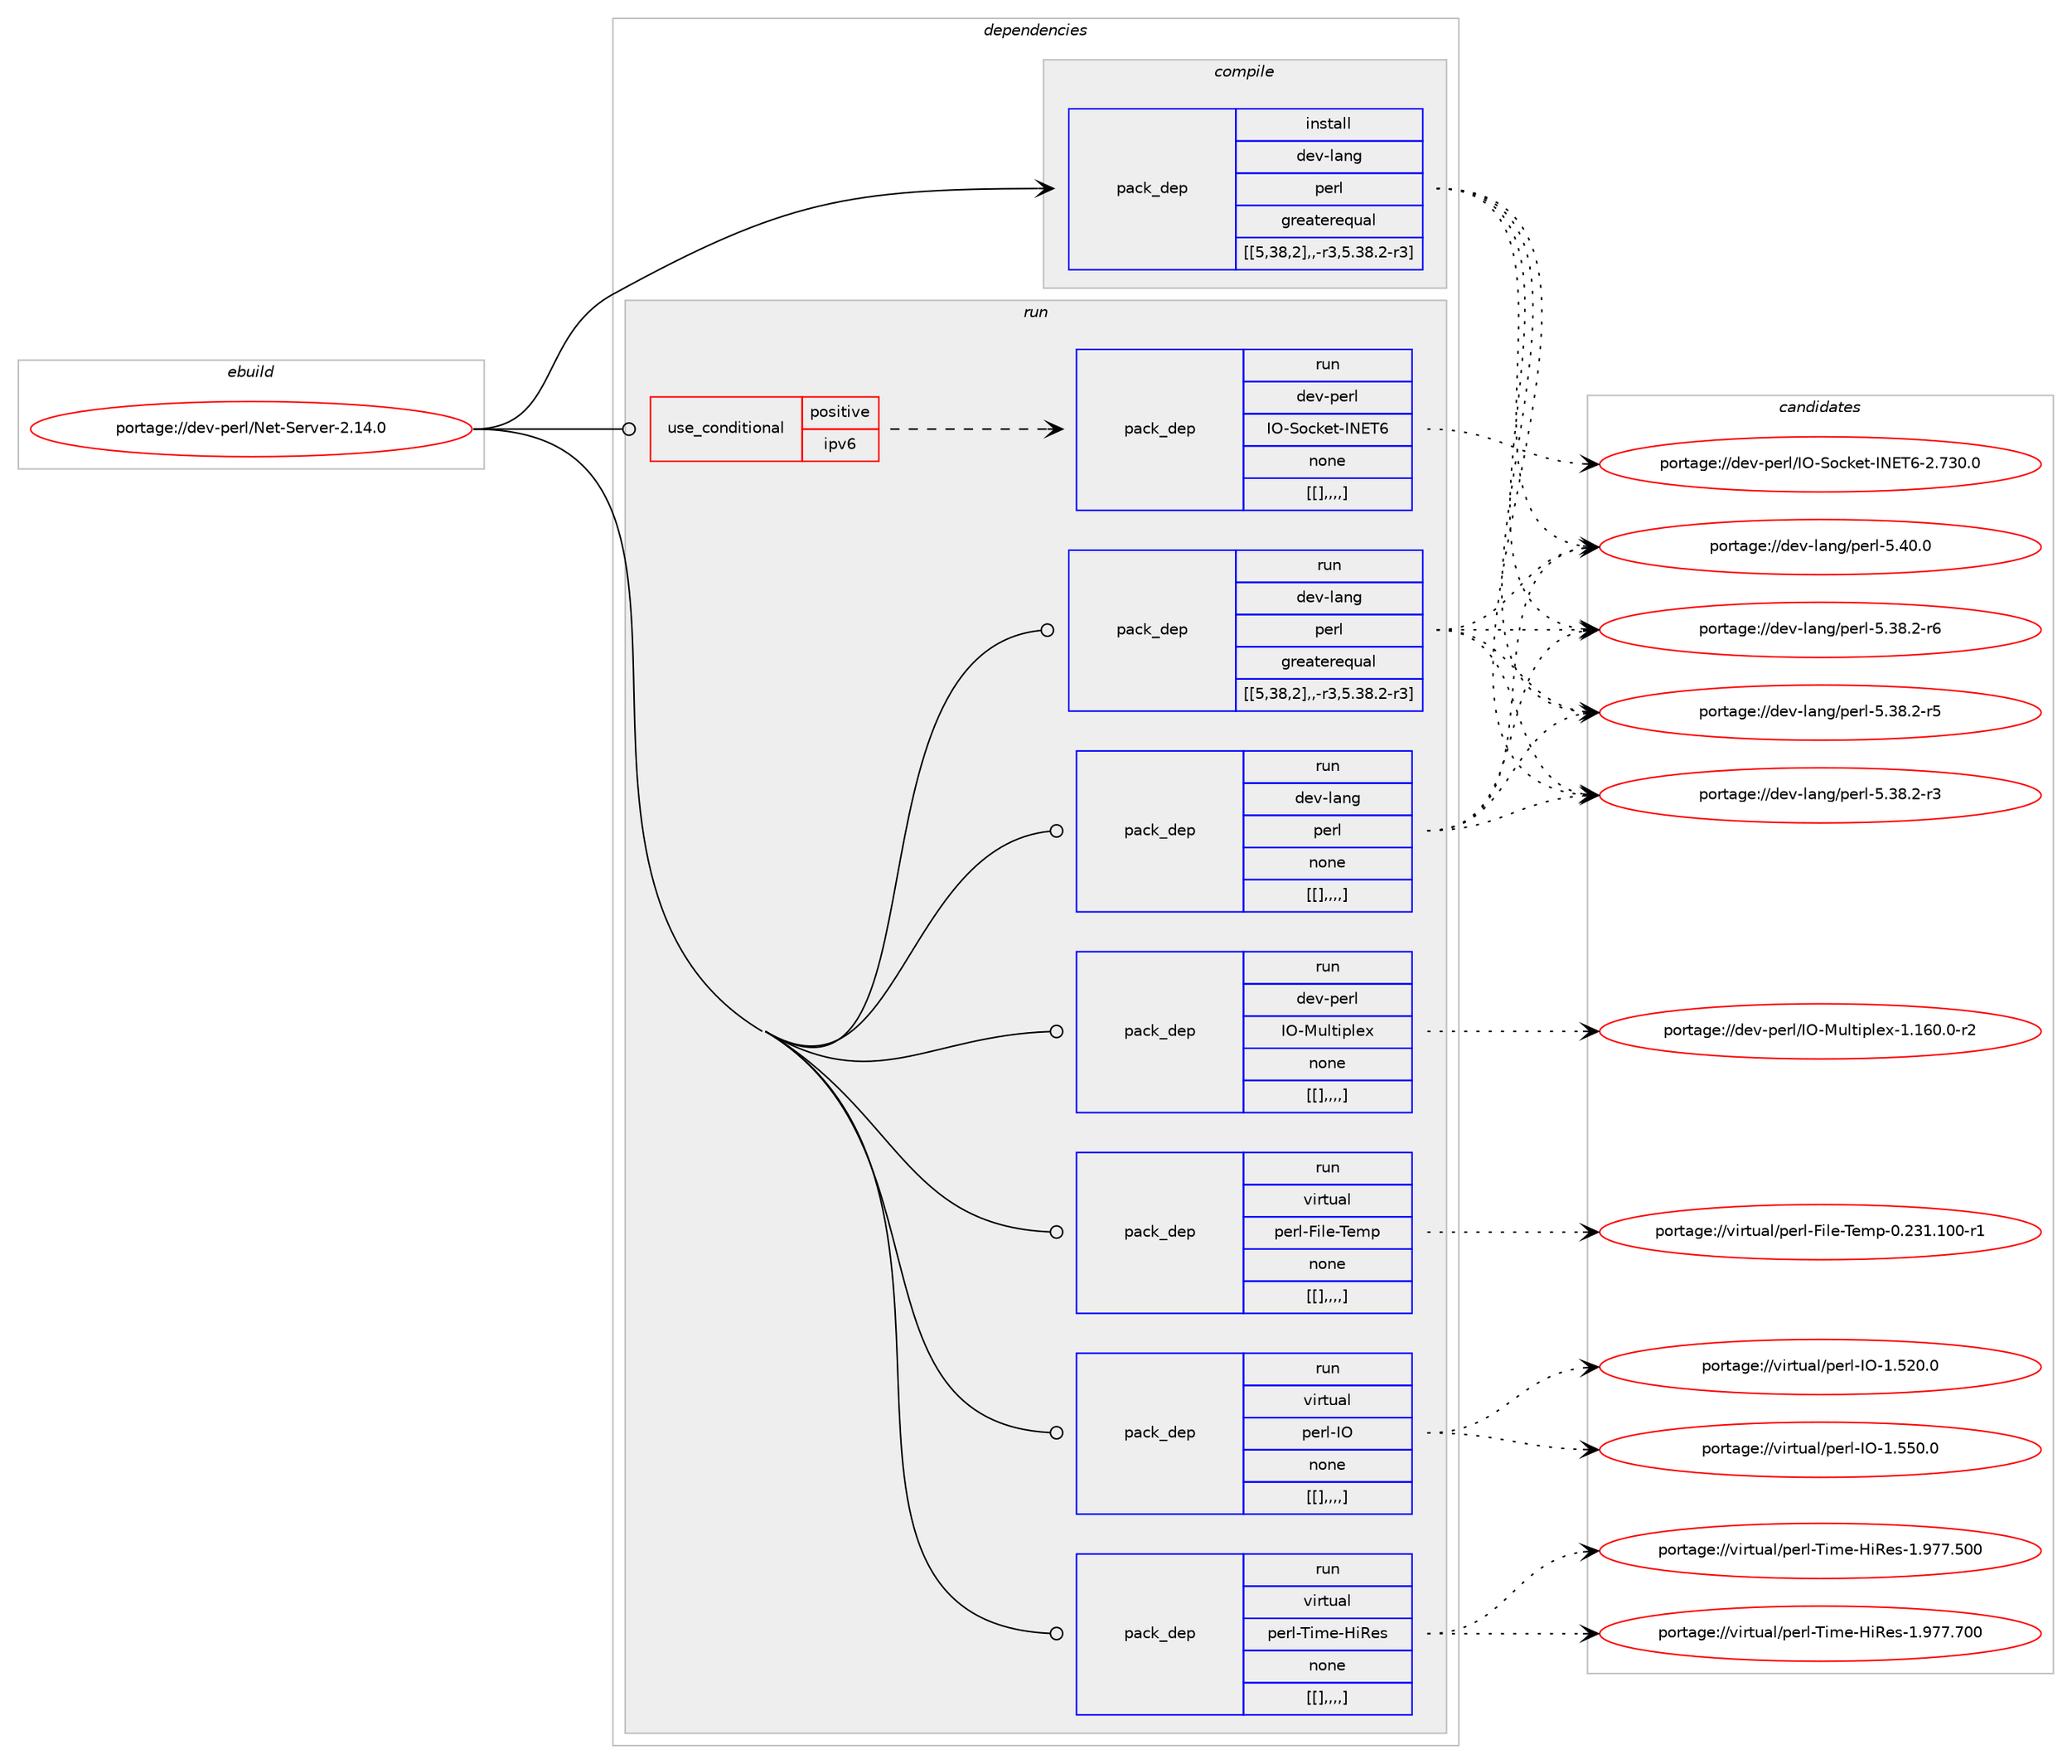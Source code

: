 digraph prolog {

# *************
# Graph options
# *************

newrank=true;
concentrate=true;
compound=true;
graph [rankdir=LR,fontname=Helvetica,fontsize=10,ranksep=1.5];#, ranksep=2.5, nodesep=0.2];
edge  [arrowhead=vee];
node  [fontname=Helvetica,fontsize=10];

# **********
# The ebuild
# **********

subgraph cluster_leftcol {
color=gray;
label=<<i>ebuild</i>>;
id [label="portage://dev-perl/Net-Server-2.14.0", color=red, width=4, href="../dev-perl/Net-Server-2.14.0.svg"];
}

# ****************
# The dependencies
# ****************

subgraph cluster_midcol {
color=gray;
label=<<i>dependencies</i>>;
subgraph cluster_compile {
fillcolor="#eeeeee";
style=filled;
label=<<i>compile</i>>;
subgraph pack103585 {
dependency135242 [label=<<TABLE BORDER="0" CELLBORDER="1" CELLSPACING="0" CELLPADDING="4" WIDTH="220"><TR><TD ROWSPAN="6" CELLPADDING="30">pack_dep</TD></TR><TR><TD WIDTH="110">install</TD></TR><TR><TD>dev-lang</TD></TR><TR><TD>perl</TD></TR><TR><TD>greaterequal</TD></TR><TR><TD>[[5,38,2],,-r3,5.38.2-r3]</TD></TR></TABLE>>, shape=none, color=blue];
}
id:e -> dependency135242:w [weight=20,style="solid",arrowhead="vee"];
}
subgraph cluster_compileandrun {
fillcolor="#eeeeee";
style=filled;
label=<<i>compile and run</i>>;
}
subgraph cluster_run {
fillcolor="#eeeeee";
style=filled;
label=<<i>run</i>>;
subgraph cond30473 {
dependency135243 [label=<<TABLE BORDER="0" CELLBORDER="1" CELLSPACING="0" CELLPADDING="4"><TR><TD ROWSPAN="3" CELLPADDING="10">use_conditional</TD></TR><TR><TD>positive</TD></TR><TR><TD>ipv6</TD></TR></TABLE>>, shape=none, color=red];
subgraph pack103586 {
dependency135244 [label=<<TABLE BORDER="0" CELLBORDER="1" CELLSPACING="0" CELLPADDING="4" WIDTH="220"><TR><TD ROWSPAN="6" CELLPADDING="30">pack_dep</TD></TR><TR><TD WIDTH="110">run</TD></TR><TR><TD>dev-perl</TD></TR><TR><TD>IO-Socket-INET6</TD></TR><TR><TD>none</TD></TR><TR><TD>[[],,,,]</TD></TR></TABLE>>, shape=none, color=blue];
}
dependency135243:e -> dependency135244:w [weight=20,style="dashed",arrowhead="vee"];
}
id:e -> dependency135243:w [weight=20,style="solid",arrowhead="odot"];
subgraph pack103587 {
dependency135245 [label=<<TABLE BORDER="0" CELLBORDER="1" CELLSPACING="0" CELLPADDING="4" WIDTH="220"><TR><TD ROWSPAN="6" CELLPADDING="30">pack_dep</TD></TR><TR><TD WIDTH="110">run</TD></TR><TR><TD>dev-lang</TD></TR><TR><TD>perl</TD></TR><TR><TD>greaterequal</TD></TR><TR><TD>[[5,38,2],,-r3,5.38.2-r3]</TD></TR></TABLE>>, shape=none, color=blue];
}
id:e -> dependency135245:w [weight=20,style="solid",arrowhead="odot"];
subgraph pack103588 {
dependency135246 [label=<<TABLE BORDER="0" CELLBORDER="1" CELLSPACING="0" CELLPADDING="4" WIDTH="220"><TR><TD ROWSPAN="6" CELLPADDING="30">pack_dep</TD></TR><TR><TD WIDTH="110">run</TD></TR><TR><TD>dev-lang</TD></TR><TR><TD>perl</TD></TR><TR><TD>none</TD></TR><TR><TD>[[],,,,]</TD></TR></TABLE>>, shape=none, color=blue];
}
id:e -> dependency135246:w [weight=20,style="solid",arrowhead="odot"];
subgraph pack103589 {
dependency135247 [label=<<TABLE BORDER="0" CELLBORDER="1" CELLSPACING="0" CELLPADDING="4" WIDTH="220"><TR><TD ROWSPAN="6" CELLPADDING="30">pack_dep</TD></TR><TR><TD WIDTH="110">run</TD></TR><TR><TD>dev-perl</TD></TR><TR><TD>IO-Multiplex</TD></TR><TR><TD>none</TD></TR><TR><TD>[[],,,,]</TD></TR></TABLE>>, shape=none, color=blue];
}
id:e -> dependency135247:w [weight=20,style="solid",arrowhead="odot"];
subgraph pack103590 {
dependency135248 [label=<<TABLE BORDER="0" CELLBORDER="1" CELLSPACING="0" CELLPADDING="4" WIDTH="220"><TR><TD ROWSPAN="6" CELLPADDING="30">pack_dep</TD></TR><TR><TD WIDTH="110">run</TD></TR><TR><TD>virtual</TD></TR><TR><TD>perl-File-Temp</TD></TR><TR><TD>none</TD></TR><TR><TD>[[],,,,]</TD></TR></TABLE>>, shape=none, color=blue];
}
id:e -> dependency135248:w [weight=20,style="solid",arrowhead="odot"];
subgraph pack103591 {
dependency135249 [label=<<TABLE BORDER="0" CELLBORDER="1" CELLSPACING="0" CELLPADDING="4" WIDTH="220"><TR><TD ROWSPAN="6" CELLPADDING="30">pack_dep</TD></TR><TR><TD WIDTH="110">run</TD></TR><TR><TD>virtual</TD></TR><TR><TD>perl-IO</TD></TR><TR><TD>none</TD></TR><TR><TD>[[],,,,]</TD></TR></TABLE>>, shape=none, color=blue];
}
id:e -> dependency135249:w [weight=20,style="solid",arrowhead="odot"];
subgraph pack103592 {
dependency135250 [label=<<TABLE BORDER="0" CELLBORDER="1" CELLSPACING="0" CELLPADDING="4" WIDTH="220"><TR><TD ROWSPAN="6" CELLPADDING="30">pack_dep</TD></TR><TR><TD WIDTH="110">run</TD></TR><TR><TD>virtual</TD></TR><TR><TD>perl-Time-HiRes</TD></TR><TR><TD>none</TD></TR><TR><TD>[[],,,,]</TD></TR></TABLE>>, shape=none, color=blue];
}
id:e -> dependency135250:w [weight=20,style="solid",arrowhead="odot"];
}
}

# **************
# The candidates
# **************

subgraph cluster_choices {
rank=same;
color=gray;
label=<<i>candidates</i>>;

subgraph choice103585 {
color=black;
nodesep=1;
choice10010111845108971101034711210111410845534652484648 [label="portage://dev-lang/perl-5.40.0", color=red, width=4,href="../dev-lang/perl-5.40.0.svg"];
choice100101118451089711010347112101114108455346515646504511454 [label="portage://dev-lang/perl-5.38.2-r6", color=red, width=4,href="../dev-lang/perl-5.38.2-r6.svg"];
choice100101118451089711010347112101114108455346515646504511453 [label="portage://dev-lang/perl-5.38.2-r5", color=red, width=4,href="../dev-lang/perl-5.38.2-r5.svg"];
choice100101118451089711010347112101114108455346515646504511451 [label="portage://dev-lang/perl-5.38.2-r3", color=red, width=4,href="../dev-lang/perl-5.38.2-r3.svg"];
dependency135242:e -> choice10010111845108971101034711210111410845534652484648:w [style=dotted,weight="100"];
dependency135242:e -> choice100101118451089711010347112101114108455346515646504511454:w [style=dotted,weight="100"];
dependency135242:e -> choice100101118451089711010347112101114108455346515646504511453:w [style=dotted,weight="100"];
dependency135242:e -> choice100101118451089711010347112101114108455346515646504511451:w [style=dotted,weight="100"];
}
subgraph choice103586 {
color=black;
nodesep=1;
choice100101118451121011141084773794583111991071011164573786984544550465551484648 [label="portage://dev-perl/IO-Socket-INET6-2.730.0", color=red, width=4,href="../dev-perl/IO-Socket-INET6-2.730.0.svg"];
dependency135244:e -> choice100101118451121011141084773794583111991071011164573786984544550465551484648:w [style=dotted,weight="100"];
}
subgraph choice103587 {
color=black;
nodesep=1;
choice10010111845108971101034711210111410845534652484648 [label="portage://dev-lang/perl-5.40.0", color=red, width=4,href="../dev-lang/perl-5.40.0.svg"];
choice100101118451089711010347112101114108455346515646504511454 [label="portage://dev-lang/perl-5.38.2-r6", color=red, width=4,href="../dev-lang/perl-5.38.2-r6.svg"];
choice100101118451089711010347112101114108455346515646504511453 [label="portage://dev-lang/perl-5.38.2-r5", color=red, width=4,href="../dev-lang/perl-5.38.2-r5.svg"];
choice100101118451089711010347112101114108455346515646504511451 [label="portage://dev-lang/perl-5.38.2-r3", color=red, width=4,href="../dev-lang/perl-5.38.2-r3.svg"];
dependency135245:e -> choice10010111845108971101034711210111410845534652484648:w [style=dotted,weight="100"];
dependency135245:e -> choice100101118451089711010347112101114108455346515646504511454:w [style=dotted,weight="100"];
dependency135245:e -> choice100101118451089711010347112101114108455346515646504511453:w [style=dotted,weight="100"];
dependency135245:e -> choice100101118451089711010347112101114108455346515646504511451:w [style=dotted,weight="100"];
}
subgraph choice103588 {
color=black;
nodesep=1;
choice10010111845108971101034711210111410845534652484648 [label="portage://dev-lang/perl-5.40.0", color=red, width=4,href="../dev-lang/perl-5.40.0.svg"];
choice100101118451089711010347112101114108455346515646504511454 [label="portage://dev-lang/perl-5.38.2-r6", color=red, width=4,href="../dev-lang/perl-5.38.2-r6.svg"];
choice100101118451089711010347112101114108455346515646504511453 [label="portage://dev-lang/perl-5.38.2-r5", color=red, width=4,href="../dev-lang/perl-5.38.2-r5.svg"];
choice100101118451089711010347112101114108455346515646504511451 [label="portage://dev-lang/perl-5.38.2-r3", color=red, width=4,href="../dev-lang/perl-5.38.2-r3.svg"];
dependency135246:e -> choice10010111845108971101034711210111410845534652484648:w [style=dotted,weight="100"];
dependency135246:e -> choice100101118451089711010347112101114108455346515646504511454:w [style=dotted,weight="100"];
dependency135246:e -> choice100101118451089711010347112101114108455346515646504511453:w [style=dotted,weight="100"];
dependency135246:e -> choice100101118451089711010347112101114108455346515646504511451:w [style=dotted,weight="100"];
}
subgraph choice103589 {
color=black;
nodesep=1;
choice10010111845112101114108477379457711710811610511210810112045494649544846484511450 [label="portage://dev-perl/IO-Multiplex-1.160.0-r2", color=red, width=4,href="../dev-perl/IO-Multiplex-1.160.0-r2.svg"];
dependency135247:e -> choice10010111845112101114108477379457711710811610511210810112045494649544846484511450:w [style=dotted,weight="100"];
}
subgraph choice103590 {
color=black;
nodesep=1;
choice118105114116117971084711210111410845701051081014584101109112454846505149464948484511449 [label="portage://virtual/perl-File-Temp-0.231.100-r1", color=red, width=4,href="../virtual/perl-File-Temp-0.231.100-r1.svg"];
dependency135248:e -> choice118105114116117971084711210111410845701051081014584101109112454846505149464948484511449:w [style=dotted,weight="100"];
}
subgraph choice103591 {
color=black;
nodesep=1;
choice11810511411611797108471121011141084573794549465353484648 [label="portage://virtual/perl-IO-1.550.0", color=red, width=4,href="../virtual/perl-IO-1.550.0.svg"];
choice11810511411611797108471121011141084573794549465350484648 [label="portage://virtual/perl-IO-1.520.0", color=red, width=4,href="../virtual/perl-IO-1.520.0.svg"];
dependency135249:e -> choice11810511411611797108471121011141084573794549465353484648:w [style=dotted,weight="100"];
dependency135249:e -> choice11810511411611797108471121011141084573794549465350484648:w [style=dotted,weight="100"];
}
subgraph choice103592 {
color=black;
nodesep=1;
choice1181051141161179710847112101114108458410510910145721058210111545494657555546554848 [label="portage://virtual/perl-Time-HiRes-1.977.700", color=red, width=4,href="../virtual/perl-Time-HiRes-1.977.700.svg"];
choice1181051141161179710847112101114108458410510910145721058210111545494657555546534848 [label="portage://virtual/perl-Time-HiRes-1.977.500", color=red, width=4,href="../virtual/perl-Time-HiRes-1.977.500.svg"];
dependency135250:e -> choice1181051141161179710847112101114108458410510910145721058210111545494657555546554848:w [style=dotted,weight="100"];
dependency135250:e -> choice1181051141161179710847112101114108458410510910145721058210111545494657555546534848:w [style=dotted,weight="100"];
}
}

}
